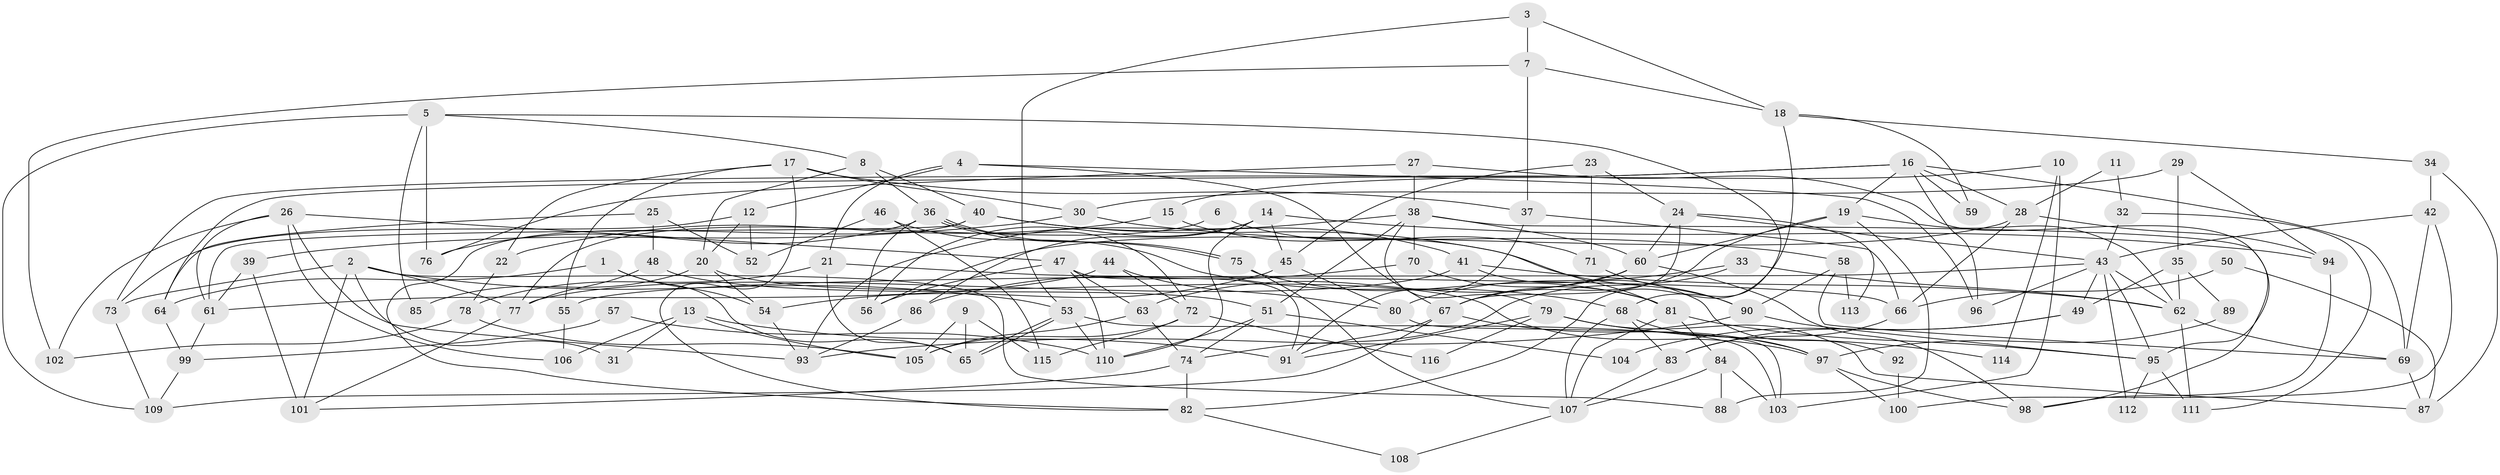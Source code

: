 // coarse degree distribution, {5: 0.08695652173913043, 4: 0.2391304347826087, 3: 0.17391304347826086, 7: 0.043478260869565216, 6: 0.13043478260869565, 2: 0.15217391304347827, 11: 0.043478260869565216, 8: 0.021739130434782608, 9: 0.043478260869565216, 14: 0.021739130434782608, 16: 0.021739130434782608, 10: 0.021739130434782608}
// Generated by graph-tools (version 1.1) at 2025/52/03/04/25 21:52:51]
// undirected, 116 vertices, 232 edges
graph export_dot {
graph [start="1"]
  node [color=gray90,style=filled];
  1;
  2;
  3;
  4;
  5;
  6;
  7;
  8;
  9;
  10;
  11;
  12;
  13;
  14;
  15;
  16;
  17;
  18;
  19;
  20;
  21;
  22;
  23;
  24;
  25;
  26;
  27;
  28;
  29;
  30;
  31;
  32;
  33;
  34;
  35;
  36;
  37;
  38;
  39;
  40;
  41;
  42;
  43;
  44;
  45;
  46;
  47;
  48;
  49;
  50;
  51;
  52;
  53;
  54;
  55;
  56;
  57;
  58;
  59;
  60;
  61;
  62;
  63;
  64;
  65;
  66;
  67;
  68;
  69;
  70;
  71;
  72;
  73;
  74;
  75;
  76;
  77;
  78;
  79;
  80;
  81;
  82;
  83;
  84;
  85;
  86;
  87;
  88;
  89;
  90;
  91;
  92;
  93;
  94;
  95;
  96;
  97;
  98;
  99;
  100;
  101;
  102;
  103;
  104;
  105;
  106;
  107;
  108;
  109;
  110;
  111;
  112;
  113;
  114;
  115;
  116;
  1 -- 54;
  1 -- 64;
  1 -- 65;
  2 -- 88;
  2 -- 53;
  2 -- 31;
  2 -- 73;
  2 -- 77;
  2 -- 101;
  3 -- 7;
  3 -- 18;
  3 -- 53;
  4 -- 96;
  4 -- 67;
  4 -- 12;
  4 -- 21;
  5 -- 68;
  5 -- 109;
  5 -- 8;
  5 -- 76;
  5 -- 85;
  6 -- 77;
  6 -- 71;
  7 -- 37;
  7 -- 102;
  7 -- 18;
  8 -- 20;
  8 -- 36;
  8 -- 40;
  9 -- 105;
  9 -- 65;
  9 -- 115;
  10 -- 15;
  10 -- 103;
  10 -- 114;
  11 -- 32;
  11 -- 28;
  12 -- 73;
  12 -- 20;
  12 -- 52;
  13 -- 105;
  13 -- 91;
  13 -- 31;
  13 -- 106;
  14 -- 110;
  14 -- 45;
  14 -- 56;
  14 -- 86;
  14 -- 94;
  15 -- 22;
  15 -- 81;
  16 -- 28;
  16 -- 19;
  16 -- 59;
  16 -- 64;
  16 -- 69;
  16 -- 73;
  16 -- 96;
  17 -- 30;
  17 -- 37;
  17 -- 22;
  17 -- 55;
  17 -- 82;
  18 -- 82;
  18 -- 34;
  18 -- 59;
  19 -- 60;
  19 -- 62;
  19 -- 67;
  19 -- 88;
  20 -- 97;
  20 -- 54;
  20 -- 85;
  21 -- 65;
  21 -- 66;
  21 -- 78;
  22 -- 78;
  23 -- 24;
  23 -- 45;
  23 -- 71;
  24 -- 60;
  24 -- 43;
  24 -- 67;
  24 -- 113;
  25 -- 52;
  25 -- 64;
  25 -- 48;
  26 -- 47;
  26 -- 93;
  26 -- 61;
  26 -- 102;
  26 -- 106;
  27 -- 38;
  27 -- 76;
  27 -- 95;
  28 -- 94;
  28 -- 56;
  28 -- 66;
  29 -- 94;
  29 -- 35;
  29 -- 30;
  30 -- 58;
  30 -- 39;
  32 -- 111;
  32 -- 43;
  33 -- 74;
  33 -- 62;
  33 -- 80;
  34 -- 42;
  34 -- 87;
  35 -- 49;
  35 -- 62;
  35 -- 89;
  36 -- 75;
  36 -- 75;
  36 -- 56;
  36 -- 72;
  36 -- 76;
  37 -- 66;
  37 -- 91;
  38 -- 79;
  38 -- 51;
  38 -- 60;
  38 -- 70;
  38 -- 93;
  38 -- 98;
  39 -- 101;
  39 -- 61;
  40 -- 61;
  40 -- 41;
  40 -- 82;
  40 -- 90;
  41 -- 77;
  41 -- 62;
  41 -- 92;
  42 -- 43;
  42 -- 69;
  42 -- 100;
  43 -- 55;
  43 -- 95;
  43 -- 49;
  43 -- 62;
  43 -- 96;
  43 -- 112;
  44 -- 80;
  44 -- 61;
  44 -- 72;
  45 -- 80;
  45 -- 54;
  46 -- 115;
  46 -- 68;
  46 -- 52;
  47 -- 110;
  47 -- 56;
  47 -- 63;
  47 -- 91;
  48 -- 77;
  48 -- 51;
  49 -- 83;
  49 -- 104;
  50 -- 87;
  50 -- 66;
  51 -- 74;
  51 -- 104;
  51 -- 110;
  53 -- 65;
  53 -- 65;
  53 -- 103;
  53 -- 110;
  54 -- 93;
  55 -- 106;
  57 -- 110;
  57 -- 99;
  58 -- 90;
  58 -- 69;
  58 -- 113;
  60 -- 67;
  60 -- 63;
  60 -- 98;
  61 -- 99;
  62 -- 69;
  62 -- 111;
  63 -- 74;
  63 -- 105;
  64 -- 99;
  66 -- 83;
  67 -- 91;
  67 -- 97;
  67 -- 109;
  68 -- 97;
  68 -- 83;
  68 -- 107;
  69 -- 87;
  70 -- 81;
  70 -- 86;
  71 -- 90;
  72 -- 105;
  72 -- 115;
  72 -- 116;
  73 -- 109;
  74 -- 82;
  74 -- 101;
  75 -- 81;
  75 -- 107;
  77 -- 101;
  78 -- 105;
  78 -- 102;
  79 -- 91;
  79 -- 87;
  79 -- 114;
  79 -- 116;
  80 -- 103;
  81 -- 107;
  81 -- 95;
  81 -- 84;
  82 -- 108;
  83 -- 107;
  84 -- 107;
  84 -- 88;
  84 -- 103;
  86 -- 93;
  89 -- 97;
  90 -- 93;
  90 -- 95;
  92 -- 100;
  94 -- 98;
  95 -- 111;
  95 -- 112;
  97 -- 98;
  97 -- 100;
  99 -- 109;
  107 -- 108;
}
